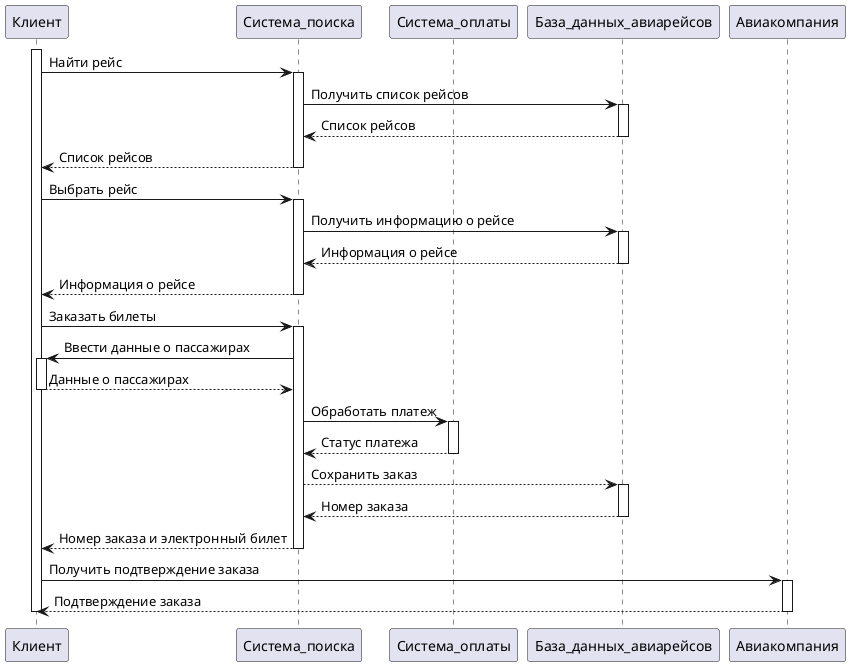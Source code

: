 @startuml laba2
participant Клиент
participant Система_поиска
participant Система_оплаты
participant База_данных_авиарейсов
participant Авиакомпания
activate Клиент
Клиент -> Система_поиска: Найти рейс
activate Система_поиска
Система_поиска -> База_данных_авиарейсов: Получить список рейсов
activate База_данных_авиарейсов
База_данных_авиарейсов --> Система_поиска: Список рейсов
deactivate База_данных_авиарейсов
Система_поиска --> Клиент: Список рейсов
deactivate Система_поиска
Клиент -> Система_поиска: Выбрать рейс
activate Система_поиска
Система_поиска -> База_данных_авиарейсов: Получить информацию о рейсе
activate База_данных_авиарейсов
База_данных_авиарейсов --> Система_поиска: Информация о рейсе
deactivate База_данных_авиарейсов
Система_поиска --> Клиент: Информация о рейсе
deactivate Система_поиска
Клиент -> Система_поиска: Заказать билеты
activate Система_поиска
Система_поиска -> Клиент: Ввести данные о пассажирах
activate Клиент
Клиент --> Система_поиска: Данные о пассажирах
deactivate Клиент
Система_поиска -> Система_оплаты: Обработать платеж
activate Система_оплаты
Система_оплаты --> Система_поиска: Статус платежа
deactivate Система_оплаты
Система_поиска --> База_данных_авиарейсов: Сохранить заказ
activate База_данных_авиарейсов
База_данных_авиарейсов --> Система_поиска: Номер заказа
deactivate База_данных_авиарейсов
Система_поиска --> Клиент: Номер заказа и электронный билет
deactivate Система_поиска
Клиент -> Авиакомпания: Получить подтверждение заказа
activate Авиакомпания
Авиакомпания --> Клиент: Подтверждение заказа
deactivate Авиакомпания
deactivate Клиент
@enduml


